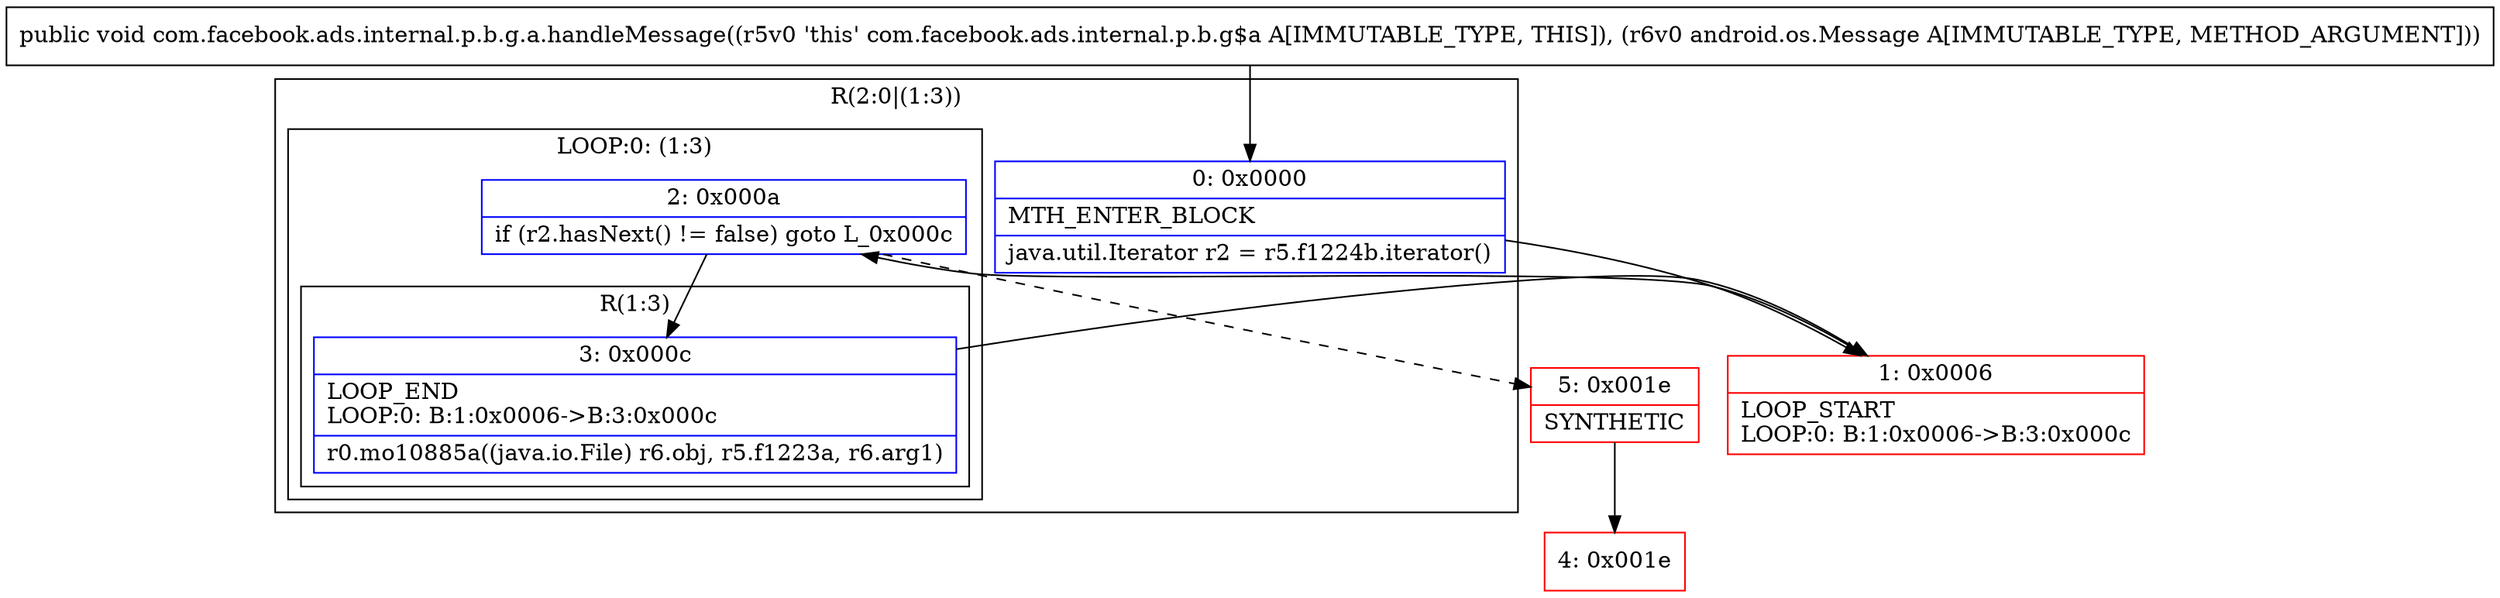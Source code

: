 digraph "CFG forcom.facebook.ads.internal.p.b.g.a.handleMessage(Landroid\/os\/Message;)V" {
subgraph cluster_Region_146697812 {
label = "R(2:0|(1:3))";
node [shape=record,color=blue];
Node_0 [shape=record,label="{0\:\ 0x0000|MTH_ENTER_BLOCK\l|java.util.Iterator r2 = r5.f1224b.iterator()\l}"];
subgraph cluster_LoopRegion_728798084 {
label = "LOOP:0: (1:3)";
node [shape=record,color=blue];
Node_2 [shape=record,label="{2\:\ 0x000a|if (r2.hasNext() != false) goto L_0x000c\l}"];
subgraph cluster_Region_580778686 {
label = "R(1:3)";
node [shape=record,color=blue];
Node_3 [shape=record,label="{3\:\ 0x000c|LOOP_END\lLOOP:0: B:1:0x0006\-\>B:3:0x000c\l|r0.mo10885a((java.io.File) r6.obj, r5.f1223a, r6.arg1)\l}"];
}
}
}
Node_1 [shape=record,color=red,label="{1\:\ 0x0006|LOOP_START\lLOOP:0: B:1:0x0006\-\>B:3:0x000c\l}"];
Node_4 [shape=record,color=red,label="{4\:\ 0x001e}"];
Node_5 [shape=record,color=red,label="{5\:\ 0x001e|SYNTHETIC\l}"];
MethodNode[shape=record,label="{public void com.facebook.ads.internal.p.b.g.a.handleMessage((r5v0 'this' com.facebook.ads.internal.p.b.g$a A[IMMUTABLE_TYPE, THIS]), (r6v0 android.os.Message A[IMMUTABLE_TYPE, METHOD_ARGUMENT])) }"];
MethodNode -> Node_0;
Node_0 -> Node_1;
Node_2 -> Node_3;
Node_2 -> Node_5[style=dashed];
Node_3 -> Node_1;
Node_1 -> Node_2;
Node_5 -> Node_4;
}

